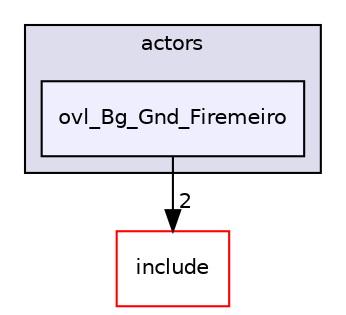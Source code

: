 digraph "src/overlays/actors/ovl_Bg_Gnd_Firemeiro" {
  compound=true
  node [ fontsize="10", fontname="Helvetica"];
  edge [ labelfontsize="10", labelfontname="Helvetica"];
  subgraph clusterdir_e93473484be31ce7bcb356bd643a22f8 {
    graph [ bgcolor="#ddddee", pencolor="black", label="actors" fontname="Helvetica", fontsize="10", URL="dir_e93473484be31ce7bcb356bd643a22f8.html"]
  dir_65b68a220498a82f10d399e769c1f1f9 [shape=box, label="ovl_Bg_Gnd_Firemeiro", style="filled", fillcolor="#eeeeff", pencolor="black", URL="dir_65b68a220498a82f10d399e769c1f1f9.html"];
  }
  dir_d44c64559bbebec7f509842c48db8b23 [shape=box label="include" fillcolor="white" style="filled" color="red" URL="dir_d44c64559bbebec7f509842c48db8b23.html"];
  dir_65b68a220498a82f10d399e769c1f1f9->dir_d44c64559bbebec7f509842c48db8b23 [headlabel="2", labeldistance=1.5 headhref="dir_000030_000000.html"];
}
